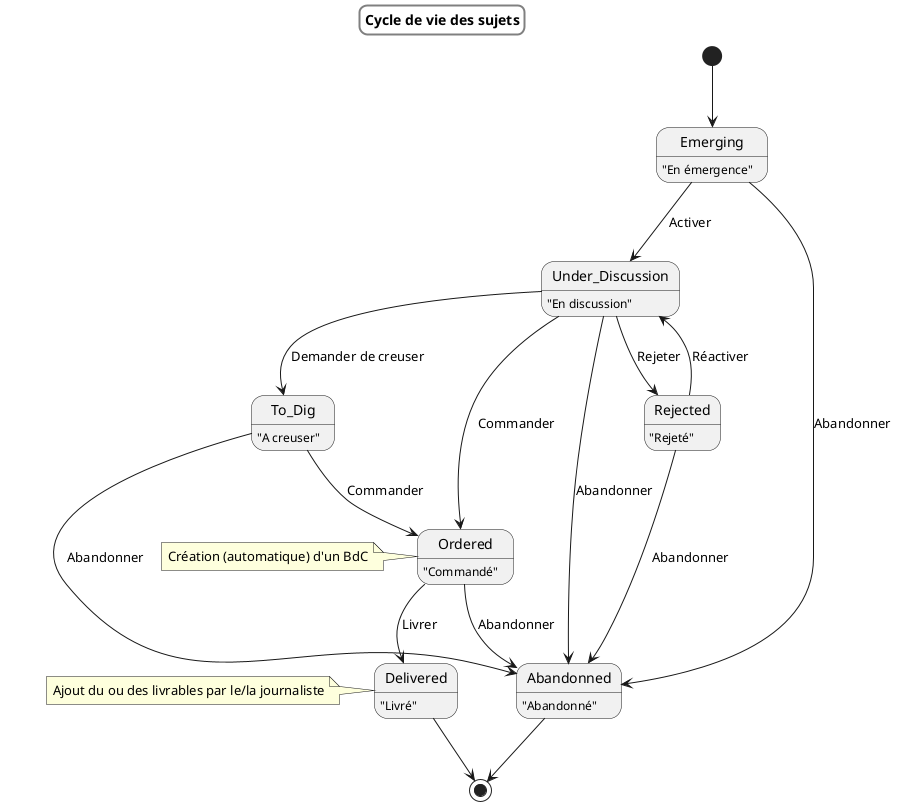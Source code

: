 @startuml

skinparam titleBorderColor gray
skinparam titleBorderRoundCorner 15
skinparam titleBorderThickness 2

title Cycle de vie des sujets

[*] --> Emerging
Emerging : "En émergence"
Emerging --> Abandonned : Abandonner
Emerging --> Under_Discussion : Activer

Under_Discussion : "En discussion"
Under_Discussion --> Abandonned : Abandonner
Under_Discussion --> To_Dig : Demander de creuser
Under_Discussion --> Ordered : Commander
Under_Discussion --> Rejected : Rejeter

To_Dig : "A creuser"
To_Dig --> Abandonned : Abandonner
To_Dig --> Ordered : Commander

Ordered : "Commandé"
Ordered --> Abandonned : Abandonner
Ordered --> Delivered : Livrer
note left of Ordered : Création (automatique) d'un BdC

Rejected : "Rejeté"
Rejected --> Abandonned : Abandonner
Rejected --> Under_Discussion : Réactiver

Abandonned : "Abandonné"
Abandonned --> [*]

Delivered : "Livré"
Delivered --> [*]
note left of Delivered: Ajout du ou des livrables par le/la journaliste

@enduml
